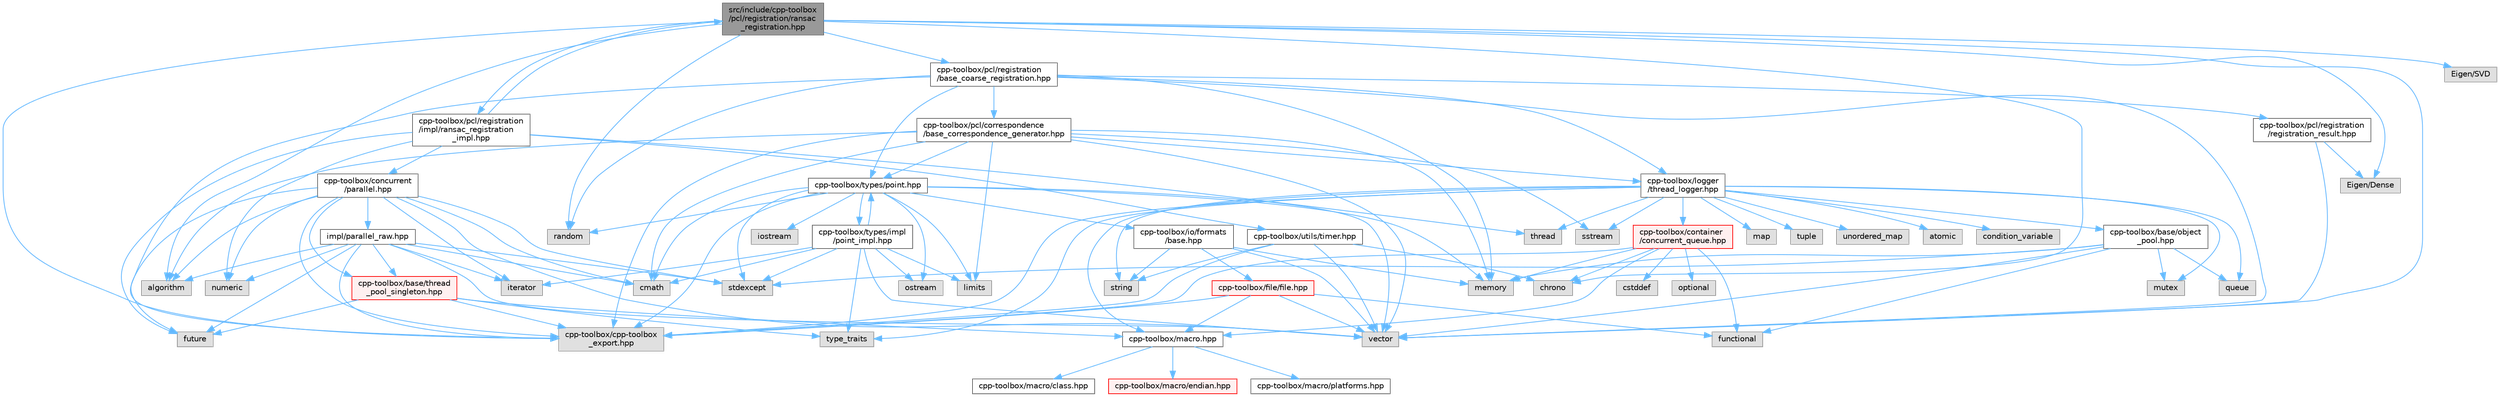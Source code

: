 digraph "src/include/cpp-toolbox/pcl/registration/ransac_registration.hpp"
{
 // LATEX_PDF_SIZE
  bgcolor="transparent";
  edge [fontname=Helvetica,fontsize=10,labelfontname=Helvetica,labelfontsize=10];
  node [fontname=Helvetica,fontsize=10,shape=box,height=0.2,width=0.4];
  Node1 [id="Node000001",label="src/include/cpp-toolbox\l/pcl/registration/ransac\l_registration.hpp",height=0.2,width=0.4,color="gray40", fillcolor="grey60", style="filled", fontcolor="black",tooltip=" "];
  Node1 -> Node2 [id="edge1_Node000001_Node000002",color="steelblue1",style="solid",tooltip=" "];
  Node2 [id="Node000002",label="algorithm",height=0.2,width=0.4,color="grey60", fillcolor="#E0E0E0", style="filled",tooltip=" "];
  Node1 -> Node3 [id="edge2_Node000001_Node000003",color="steelblue1",style="solid",tooltip=" "];
  Node3 [id="Node000003",label="chrono",height=0.2,width=0.4,color="grey60", fillcolor="#E0E0E0", style="filled",tooltip=" "];
  Node1 -> Node4 [id="edge3_Node000001_Node000004",color="steelblue1",style="solid",tooltip=" "];
  Node4 [id="Node000004",label="random",height=0.2,width=0.4,color="grey60", fillcolor="#E0E0E0", style="filled",tooltip=" "];
  Node1 -> Node5 [id="edge4_Node000001_Node000005",color="steelblue1",style="solid",tooltip=" "];
  Node5 [id="Node000005",label="vector",height=0.2,width=0.4,color="grey60", fillcolor="#E0E0E0", style="filled",tooltip=" "];
  Node1 -> Node6 [id="edge5_Node000001_Node000006",color="steelblue1",style="solid",tooltip=" "];
  Node6 [id="Node000006",label="Eigen/Dense",height=0.2,width=0.4,color="grey60", fillcolor="#E0E0E0", style="filled",tooltip=" "];
  Node1 -> Node7 [id="edge6_Node000001_Node000007",color="steelblue1",style="solid",tooltip=" "];
  Node7 [id="Node000007",label="Eigen/SVD",height=0.2,width=0.4,color="grey60", fillcolor="#E0E0E0", style="filled",tooltip=" "];
  Node1 -> Node8 [id="edge7_Node000001_Node000008",color="steelblue1",style="solid",tooltip=" "];
  Node8 [id="Node000008",label="cpp-toolbox/cpp-toolbox\l_export.hpp",height=0.2,width=0.4,color="grey60", fillcolor="#E0E0E0", style="filled",tooltip=" "];
  Node1 -> Node9 [id="edge8_Node000001_Node000009",color="steelblue1",style="solid",tooltip=" "];
  Node9 [id="Node000009",label="cpp-toolbox/pcl/registration\l/base_coarse_registration.hpp",height=0.2,width=0.4,color="grey40", fillcolor="white", style="filled",URL="$base__coarse__registration_8hpp.html",tooltip=" "];
  Node9 -> Node10 [id="edge9_Node000009_Node000010",color="steelblue1",style="solid",tooltip=" "];
  Node10 [id="Node000010",label="memory",height=0.2,width=0.4,color="grey60", fillcolor="#E0E0E0", style="filled",tooltip=" "];
  Node9 -> Node5 [id="edge10_Node000009_Node000005",color="steelblue1",style="solid",tooltip=" "];
  Node9 -> Node4 [id="edge11_Node000009_Node000004",color="steelblue1",style="solid",tooltip=" "];
  Node9 -> Node8 [id="edge12_Node000009_Node000008",color="steelblue1",style="solid",tooltip=" "];
  Node9 -> Node11 [id="edge13_Node000009_Node000011",color="steelblue1",style="solid",tooltip=" "];
  Node11 [id="Node000011",label="cpp-toolbox/pcl/correspondence\l/base_correspondence_generator.hpp",height=0.2,width=0.4,color="grey40", fillcolor="white", style="filled",URL="$base__correspondence__generator_8hpp.html",tooltip=" "];
  Node11 -> Node10 [id="edge14_Node000011_Node000010",color="steelblue1",style="solid",tooltip=" "];
  Node11 -> Node5 [id="edge15_Node000011_Node000005",color="steelblue1",style="solid",tooltip=" "];
  Node11 -> Node12 [id="edge16_Node000011_Node000012",color="steelblue1",style="solid",tooltip=" "];
  Node12 [id="Node000012",label="sstream",height=0.2,width=0.4,color="grey60", fillcolor="#E0E0E0", style="filled",tooltip=" "];
  Node11 -> Node2 [id="edge17_Node000011_Node000002",color="steelblue1",style="solid",tooltip=" "];
  Node11 -> Node13 [id="edge18_Node000011_Node000013",color="steelblue1",style="solid",tooltip=" "];
  Node13 [id="Node000013",label="limits",height=0.2,width=0.4,color="grey60", fillcolor="#E0E0E0", style="filled",tooltip=" "];
  Node11 -> Node14 [id="edge19_Node000011_Node000014",color="steelblue1",style="solid",tooltip=" "];
  Node14 [id="Node000014",label="cmath",height=0.2,width=0.4,color="grey60", fillcolor="#E0E0E0", style="filled",tooltip=" "];
  Node11 -> Node15 [id="edge20_Node000011_Node000015",color="steelblue1",style="solid",tooltip=" "];
  Node15 [id="Node000015",label="cpp-toolbox/types/point.hpp",height=0.2,width=0.4,color="grey40", fillcolor="white", style="filled",URL="$point_8hpp.html",tooltip=" "];
  Node15 -> Node14 [id="edge21_Node000015_Node000014",color="steelblue1",style="solid",tooltip=" "];
  Node15 -> Node16 [id="edge22_Node000015_Node000016",color="steelblue1",style="solid",tooltip=" "];
  Node16 [id="Node000016",label="iostream",height=0.2,width=0.4,color="grey60", fillcolor="#E0E0E0", style="filled",tooltip=" "];
  Node15 -> Node13 [id="edge23_Node000015_Node000013",color="steelblue1",style="solid",tooltip=" "];
  Node15 -> Node10 [id="edge24_Node000015_Node000010",color="steelblue1",style="solid",tooltip=" "];
  Node15 -> Node17 [id="edge25_Node000015_Node000017",color="steelblue1",style="solid",tooltip=" "];
  Node17 [id="Node000017",label="ostream",height=0.2,width=0.4,color="grey60", fillcolor="#E0E0E0", style="filled",tooltip=" "];
  Node15 -> Node4 [id="edge26_Node000015_Node000004",color="steelblue1",style="solid",tooltip=" "];
  Node15 -> Node18 [id="edge27_Node000015_Node000018",color="steelblue1",style="solid",tooltip=" "];
  Node18 [id="Node000018",label="stdexcept",height=0.2,width=0.4,color="grey60", fillcolor="#E0E0E0", style="filled",tooltip=" "];
  Node15 -> Node5 [id="edge28_Node000015_Node000005",color="steelblue1",style="solid",tooltip=" "];
  Node15 -> Node8 [id="edge29_Node000015_Node000008",color="steelblue1",style="solid",tooltip=" "];
  Node15 -> Node19 [id="edge30_Node000015_Node000019",color="steelblue1",style="solid",tooltip=" "];
  Node19 [id="Node000019",label="cpp-toolbox/io/formats\l/base.hpp",height=0.2,width=0.4,color="grey40", fillcolor="white", style="filled",URL="$io_2formats_2base_8hpp.html",tooltip=" "];
  Node19 -> Node10 [id="edge31_Node000019_Node000010",color="steelblue1",style="solid",tooltip=" "];
  Node19 -> Node20 [id="edge32_Node000019_Node000020",color="steelblue1",style="solid",tooltip=" "];
  Node20 [id="Node000020",label="string",height=0.2,width=0.4,color="grey60", fillcolor="#E0E0E0", style="filled",tooltip=" "];
  Node19 -> Node5 [id="edge33_Node000019_Node000005",color="steelblue1",style="solid",tooltip=" "];
  Node19 -> Node21 [id="edge34_Node000019_Node000021",color="steelblue1",style="solid",tooltip=" "];
  Node21 [id="Node000021",label="cpp-toolbox/file/file.hpp",height=0.2,width=0.4,color="red", fillcolor="#FFF0F0", style="filled",URL="$file_8hpp.html",tooltip=" "];
  Node21 -> Node23 [id="edge35_Node000021_Node000023",color="steelblue1",style="solid",tooltip=" "];
  Node23 [id="Node000023",label="functional",height=0.2,width=0.4,color="grey60", fillcolor="#E0E0E0", style="filled",tooltip=" "];
  Node21 -> Node5 [id="edge36_Node000021_Node000005",color="steelblue1",style="solid",tooltip=" "];
  Node21 -> Node8 [id="edge37_Node000021_Node000008",color="steelblue1",style="solid",tooltip=" "];
  Node21 -> Node24 [id="edge38_Node000021_Node000024",color="steelblue1",style="solid",tooltip=" "];
  Node24 [id="Node000024",label="cpp-toolbox/macro.hpp",height=0.2,width=0.4,color="grey40", fillcolor="white", style="filled",URL="$macro_8hpp.html",tooltip="通用的编译器、平台、架构检测和实用宏定义 / Common macros for compiler, platform, architecture detection and utility macro..."];
  Node24 -> Node25 [id="edge39_Node000024_Node000025",color="steelblue1",style="solid",tooltip=" "];
  Node25 [id="Node000025",label="cpp-toolbox/macro/class.hpp",height=0.2,width=0.4,color="grey40", fillcolor="white", style="filled",URL="$class_8hpp.html",tooltip=" "];
  Node24 -> Node26 [id="edge40_Node000024_Node000026",color="steelblue1",style="solid",tooltip=" "];
  Node26 [id="Node000026",label="cpp-toolbox/macro/endian.hpp",height=0.2,width=0.4,color="red", fillcolor="#FFF0F0", style="filled",URL="$endian_8hpp.html",tooltip=" "];
  Node24 -> Node28 [id="edge41_Node000024_Node000028",color="steelblue1",style="solid",tooltip=" "];
  Node28 [id="Node000028",label="cpp-toolbox/macro/platforms.hpp",height=0.2,width=0.4,color="grey40", fillcolor="white", style="filled",URL="$platforms_8hpp.html",tooltip=" "];
  Node15 -> Node29 [id="edge42_Node000015_Node000029",color="steelblue1",style="solid",tooltip=" "];
  Node29 [id="Node000029",label="cpp-toolbox/types/impl\l/point_impl.hpp",height=0.2,width=0.4,color="grey40", fillcolor="white", style="filled",URL="$point__impl_8hpp.html",tooltip=" "];
  Node29 -> Node14 [id="edge43_Node000029_Node000014",color="steelblue1",style="solid",tooltip=" "];
  Node29 -> Node30 [id="edge44_Node000029_Node000030",color="steelblue1",style="solid",tooltip=" "];
  Node30 [id="Node000030",label="iterator",height=0.2,width=0.4,color="grey60", fillcolor="#E0E0E0", style="filled",tooltip=" "];
  Node29 -> Node13 [id="edge45_Node000029_Node000013",color="steelblue1",style="solid",tooltip=" "];
  Node29 -> Node17 [id="edge46_Node000029_Node000017",color="steelblue1",style="solid",tooltip=" "];
  Node29 -> Node18 [id="edge47_Node000029_Node000018",color="steelblue1",style="solid",tooltip=" "];
  Node29 -> Node31 [id="edge48_Node000029_Node000031",color="steelblue1",style="solid",tooltip=" "];
  Node31 [id="Node000031",label="type_traits",height=0.2,width=0.4,color="grey60", fillcolor="#E0E0E0", style="filled",tooltip=" "];
  Node29 -> Node5 [id="edge49_Node000029_Node000005",color="steelblue1",style="solid",tooltip=" "];
  Node29 -> Node15 [id="edge50_Node000029_Node000015",color="steelblue1",style="solid",tooltip=" "];
  Node11 -> Node8 [id="edge51_Node000011_Node000008",color="steelblue1",style="solid",tooltip=" "];
  Node11 -> Node32 [id="edge52_Node000011_Node000032",color="steelblue1",style="solid",tooltip=" "];
  Node32 [id="Node000032",label="cpp-toolbox/logger\l/thread_logger.hpp",height=0.2,width=0.4,color="grey40", fillcolor="white", style="filled",URL="$thread__logger_8hpp.html",tooltip=" "];
  Node32 -> Node33 [id="edge53_Node000032_Node000033",color="steelblue1",style="solid",tooltip=" "];
  Node33 [id="Node000033",label="atomic",height=0.2,width=0.4,color="grey60", fillcolor="#E0E0E0", style="filled",tooltip=" "];
  Node32 -> Node34 [id="edge54_Node000032_Node000034",color="steelblue1",style="solid",tooltip=" "];
  Node34 [id="Node000034",label="condition_variable",height=0.2,width=0.4,color="grey60", fillcolor="#E0E0E0", style="filled",tooltip=" "];
  Node32 -> Node35 [id="edge55_Node000032_Node000035",color="steelblue1",style="solid",tooltip=" "];
  Node35 [id="Node000035",label="map",height=0.2,width=0.4,color="grey60", fillcolor="#E0E0E0", style="filled",tooltip=" "];
  Node32 -> Node36 [id="edge56_Node000032_Node000036",color="steelblue1",style="solid",tooltip=" "];
  Node36 [id="Node000036",label="mutex",height=0.2,width=0.4,color="grey60", fillcolor="#E0E0E0", style="filled",tooltip=" "];
  Node32 -> Node37 [id="edge57_Node000032_Node000037",color="steelblue1",style="solid",tooltip=" "];
  Node37 [id="Node000037",label="queue",height=0.2,width=0.4,color="grey60", fillcolor="#E0E0E0", style="filled",tooltip=" "];
  Node32 -> Node12 [id="edge58_Node000032_Node000012",color="steelblue1",style="solid",tooltip=" "];
  Node32 -> Node20 [id="edge59_Node000032_Node000020",color="steelblue1",style="solid",tooltip=" "];
  Node32 -> Node38 [id="edge60_Node000032_Node000038",color="steelblue1",style="solid",tooltip=" "];
  Node38 [id="Node000038",label="thread",height=0.2,width=0.4,color="grey60", fillcolor="#E0E0E0", style="filled",tooltip=" "];
  Node32 -> Node39 [id="edge61_Node000032_Node000039",color="steelblue1",style="solid",tooltip=" "];
  Node39 [id="Node000039",label="tuple",height=0.2,width=0.4,color="grey60", fillcolor="#E0E0E0", style="filled",tooltip=" "];
  Node32 -> Node31 [id="edge62_Node000032_Node000031",color="steelblue1",style="solid",tooltip=" "];
  Node32 -> Node40 [id="edge63_Node000032_Node000040",color="steelblue1",style="solid",tooltip=" "];
  Node40 [id="Node000040",label="unordered_map",height=0.2,width=0.4,color="grey60", fillcolor="#E0E0E0", style="filled",tooltip=" "];
  Node32 -> Node8 [id="edge64_Node000032_Node000008",color="steelblue1",style="solid",tooltip=" "];
  Node32 -> Node24 [id="edge65_Node000032_Node000024",color="steelblue1",style="solid",tooltip=" "];
  Node32 -> Node41 [id="edge66_Node000032_Node000041",color="steelblue1",style="solid",tooltip=" "];
  Node41 [id="Node000041",label="cpp-toolbox/container\l/concurrent_queue.hpp",height=0.2,width=0.4,color="red", fillcolor="#FFF0F0", style="filled",URL="$concurrent__queue_8hpp.html",tooltip=" "];
  Node41 -> Node3 [id="edge67_Node000041_Node000003",color="steelblue1",style="solid",tooltip=" "];
  Node41 -> Node42 [id="edge68_Node000041_Node000042",color="steelblue1",style="solid",tooltip=" "];
  Node42 [id="Node000042",label="cstddef",height=0.2,width=0.4,color="grey60", fillcolor="#E0E0E0", style="filled",tooltip=" "];
  Node41 -> Node23 [id="edge69_Node000041_Node000023",color="steelblue1",style="solid",tooltip=" "];
  Node41 -> Node10 [id="edge70_Node000041_Node000010",color="steelblue1",style="solid",tooltip=" "];
  Node41 -> Node43 [id="edge71_Node000041_Node000043",color="steelblue1",style="solid",tooltip=" "];
  Node43 [id="Node000043",label="optional",height=0.2,width=0.4,color="grey60", fillcolor="#E0E0E0", style="filled",tooltip=" "];
  Node41 -> Node8 [id="edge72_Node000041_Node000008",color="steelblue1",style="solid",tooltip=" "];
  Node41 -> Node24 [id="edge73_Node000041_Node000024",color="steelblue1",style="solid",tooltip=" "];
  Node32 -> Node45 [id="edge74_Node000032_Node000045",color="steelblue1",style="solid",tooltip=" "];
  Node45 [id="Node000045",label="cpp-toolbox/base/object\l_pool.hpp",height=0.2,width=0.4,color="grey40", fillcolor="white", style="filled",URL="$object__pool_8hpp.html",tooltip=" "];
  Node45 -> Node23 [id="edge75_Node000045_Node000023",color="steelblue1",style="solid",tooltip=" "];
  Node45 -> Node10 [id="edge76_Node000045_Node000010",color="steelblue1",style="solid",tooltip=" "];
  Node45 -> Node36 [id="edge77_Node000045_Node000036",color="steelblue1",style="solid",tooltip=" "];
  Node45 -> Node37 [id="edge78_Node000045_Node000037",color="steelblue1",style="solid",tooltip=" "];
  Node45 -> Node18 [id="edge79_Node000045_Node000018",color="steelblue1",style="solid",tooltip=" "];
  Node45 -> Node5 [id="edge80_Node000045_Node000005",color="steelblue1",style="solid",tooltip=" "];
  Node9 -> Node46 [id="edge81_Node000009_Node000046",color="steelblue1",style="solid",tooltip=" "];
  Node46 [id="Node000046",label="cpp-toolbox/pcl/registration\l/registration_result.hpp",height=0.2,width=0.4,color="grey40", fillcolor="white", style="filled",URL="$registration__result_8hpp.html",tooltip=" "];
  Node46 -> Node5 [id="edge82_Node000046_Node000005",color="steelblue1",style="solid",tooltip=" "];
  Node46 -> Node6 [id="edge83_Node000046_Node000006",color="steelblue1",style="solid",tooltip=" "];
  Node9 -> Node15 [id="edge84_Node000009_Node000015",color="steelblue1",style="solid",tooltip=" "];
  Node9 -> Node32 [id="edge85_Node000009_Node000032",color="steelblue1",style="solid",tooltip=" "];
  Node1 -> Node47 [id="edge86_Node000001_Node000047",color="steelblue1",style="solid",tooltip=" "];
  Node47 [id="Node000047",label="cpp-toolbox/pcl/registration\l/impl/ransac_registration\l_impl.hpp",height=0.2,width=0.4,color="grey40", fillcolor="white", style="filled",URL="$ransac__registration__impl_8hpp.html",tooltip=" "];
  Node47 -> Node1 [id="edge87_Node000047_Node000001",color="steelblue1",style="solid",tooltip=" "];
  Node47 -> Node48 [id="edge88_Node000047_Node000048",color="steelblue1",style="solid",tooltip=" "];
  Node48 [id="Node000048",label="cpp-toolbox/concurrent\l/parallel.hpp",height=0.2,width=0.4,color="grey40", fillcolor="white", style="filled",URL="$parallel_8hpp.html",tooltip=" "];
  Node48 -> Node2 [id="edge89_Node000048_Node000002",color="steelblue1",style="solid",tooltip=" "];
  Node48 -> Node14 [id="edge90_Node000048_Node000014",color="steelblue1",style="solid",tooltip=" "];
  Node48 -> Node49 [id="edge91_Node000048_Node000049",color="steelblue1",style="solid",tooltip=" "];
  Node49 [id="Node000049",label="future",height=0.2,width=0.4,color="grey60", fillcolor="#E0E0E0", style="filled",tooltip=" "];
  Node48 -> Node30 [id="edge92_Node000048_Node000030",color="steelblue1",style="solid",tooltip=" "];
  Node48 -> Node50 [id="edge93_Node000048_Node000050",color="steelblue1",style="solid",tooltip=" "];
  Node50 [id="Node000050",label="numeric",height=0.2,width=0.4,color="grey60", fillcolor="#E0E0E0", style="filled",tooltip=" "];
  Node48 -> Node18 [id="edge94_Node000048_Node000018",color="steelblue1",style="solid",tooltip=" "];
  Node48 -> Node5 [id="edge95_Node000048_Node000005",color="steelblue1",style="solid",tooltip=" "];
  Node48 -> Node8 [id="edge96_Node000048_Node000008",color="steelblue1",style="solid",tooltip=" "];
  Node48 -> Node51 [id="edge97_Node000048_Node000051",color="steelblue1",style="solid",tooltip=" "];
  Node51 [id="Node000051",label="cpp-toolbox/base/thread\l_pool_singleton.hpp",height=0.2,width=0.4,color="red", fillcolor="#FFF0F0", style="filled",URL="$thread__pool__singleton_8hpp.html",tooltip=" "];
  Node51 -> Node49 [id="edge98_Node000051_Node000049",color="steelblue1",style="solid",tooltip=" "];
  Node51 -> Node31 [id="edge99_Node000051_Node000031",color="steelblue1",style="solid",tooltip=" "];
  Node51 -> Node8 [id="edge100_Node000051_Node000008",color="steelblue1",style="solid",tooltip=" "];
  Node51 -> Node24 [id="edge101_Node000051_Node000024",color="steelblue1",style="solid",tooltip=" "];
  Node48 -> Node55 [id="edge102_Node000048_Node000055",color="steelblue1",style="solid",tooltip=" "];
  Node55 [id="Node000055",label="impl/parallel_raw.hpp",height=0.2,width=0.4,color="grey40", fillcolor="white", style="filled",URL="$parallel__raw_8hpp.html",tooltip=" "];
  Node55 -> Node2 [id="edge103_Node000055_Node000002",color="steelblue1",style="solid",tooltip=" "];
  Node55 -> Node14 [id="edge104_Node000055_Node000014",color="steelblue1",style="solid",tooltip=" "];
  Node55 -> Node49 [id="edge105_Node000055_Node000049",color="steelblue1",style="solid",tooltip=" "];
  Node55 -> Node30 [id="edge106_Node000055_Node000030",color="steelblue1",style="solid",tooltip=" "];
  Node55 -> Node50 [id="edge107_Node000055_Node000050",color="steelblue1",style="solid",tooltip=" "];
  Node55 -> Node18 [id="edge108_Node000055_Node000018",color="steelblue1",style="solid",tooltip=" "];
  Node55 -> Node5 [id="edge109_Node000055_Node000005",color="steelblue1",style="solid",tooltip=" "];
  Node55 -> Node51 [id="edge110_Node000055_Node000051",color="steelblue1",style="solid",tooltip=" "];
  Node55 -> Node8 [id="edge111_Node000055_Node000008",color="steelblue1",style="solid",tooltip=" "];
  Node47 -> Node56 [id="edge112_Node000047_Node000056",color="steelblue1",style="solid",tooltip=" "];
  Node56 [id="Node000056",label="cpp-toolbox/utils/timer.hpp",height=0.2,width=0.4,color="grey40", fillcolor="white", style="filled",URL="$timer_8hpp.html",tooltip=" "];
  Node56 -> Node3 [id="edge113_Node000056_Node000003",color="steelblue1",style="solid",tooltip=" "];
  Node56 -> Node20 [id="edge114_Node000056_Node000020",color="steelblue1",style="solid",tooltip=" "];
  Node56 -> Node5 [id="edge115_Node000056_Node000005",color="steelblue1",style="solid",tooltip=" "];
  Node56 -> Node8 [id="edge116_Node000056_Node000008",color="steelblue1",style="solid",tooltip=" "];
  Node47 -> Node50 [id="edge117_Node000047_Node000050",color="steelblue1",style="solid",tooltip=" "];
  Node47 -> Node38 [id="edge118_Node000047_Node000038",color="steelblue1",style="solid",tooltip=" "];
  Node47 -> Node49 [id="edge119_Node000047_Node000049",color="steelblue1",style="solid",tooltip=" "];
}
